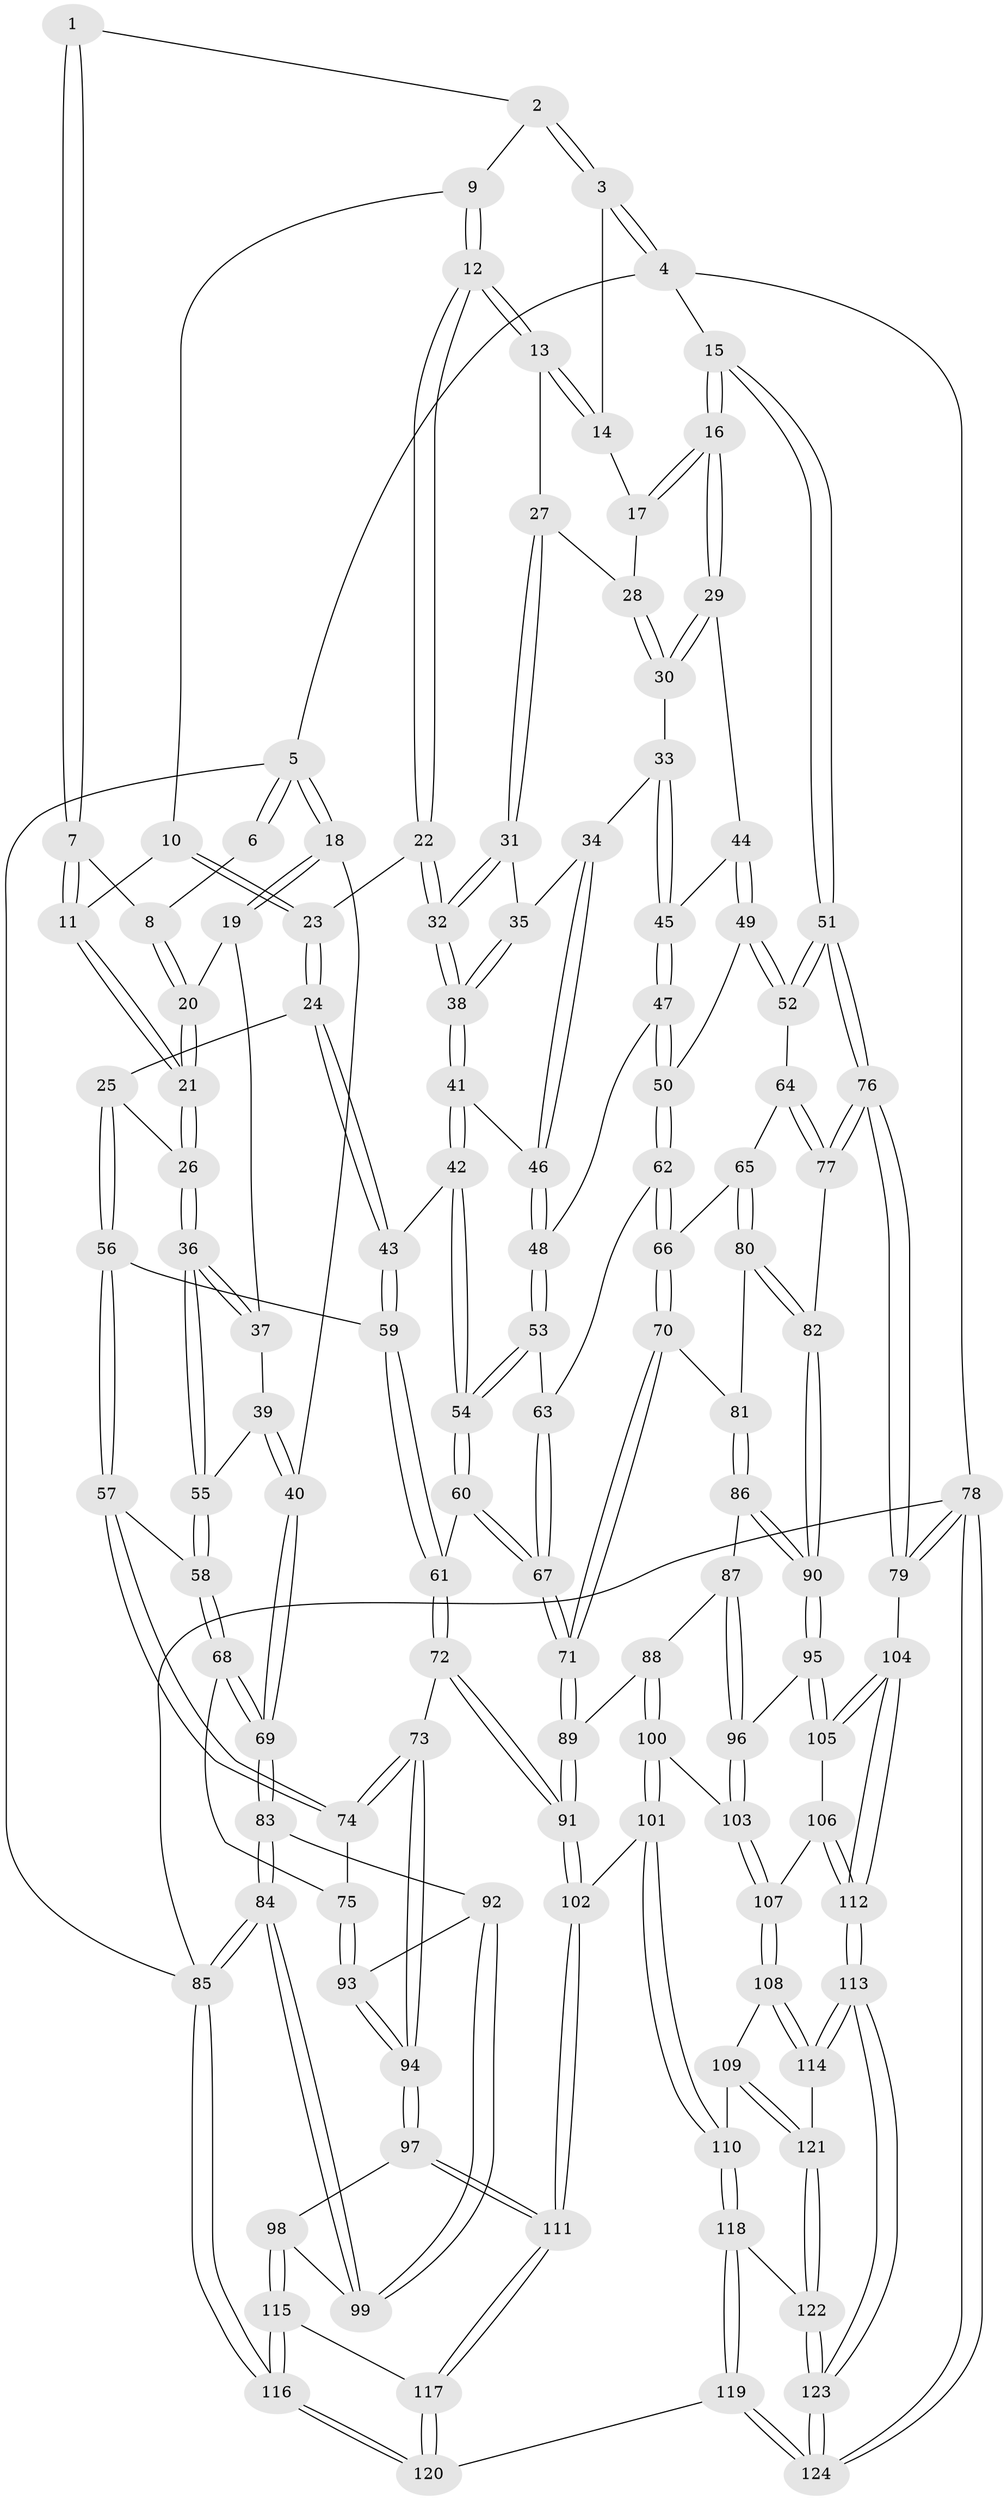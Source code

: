 // Generated by graph-tools (version 1.1) at 2025/27/03/09/25 03:27:16]
// undirected, 124 vertices, 307 edges
graph export_dot {
graph [start="1"]
  node [color=gray90,style=filled];
  1 [pos="+0.4122391698912676+0"];
  2 [pos="+0.5291872017845862+0"];
  3 [pos="+0.9583491711193537+0"];
  4 [pos="+1+0"];
  5 [pos="+0+0"];
  6 [pos="+0.20818218439141464+0"];
  7 [pos="+0.35128998154995883+0.005362028611128173"];
  8 [pos="+0.20288987073527234+0.06814367723653382"];
  9 [pos="+0.5334604131455977+0"];
  10 [pos="+0.4419744825483868+0.10605419401281027"];
  11 [pos="+0.35388001245463674+0.07776419679579222"];
  12 [pos="+0.5897555045379468+0.09540976133003178"];
  13 [pos="+0.6557092753273223+0.0985644286067333"];
  14 [pos="+0.799951015743749+0"];
  15 [pos="+1+0.08298046421573149"];
  16 [pos="+0.9447179287480603+0.18770635672440444"];
  17 [pos="+0.7822738242944136+0.11094308187110721"];
  18 [pos="+0+0"];
  19 [pos="+0.02758672473796195+0.08215824290731534"];
  20 [pos="+0.1934731741018207+0.09225883245177859"];
  21 [pos="+0.27960505661809537+0.2112280039577971"];
  22 [pos="+0.5714335111179634+0.13538087743701027"];
  23 [pos="+0.4862394971764997+0.15878167790939415"];
  24 [pos="+0.4223663713650881+0.23539473832473184"];
  25 [pos="+0.37864344791398186+0.24936392159728682"];
  26 [pos="+0.27978767244045727+0.21308902013981865"];
  27 [pos="+0.7287918525696864+0.14845964123837013"];
  28 [pos="+0.7746238623431588+0.12256815143486027"];
  29 [pos="+0.8827043912284486+0.22041074412831455"];
  30 [pos="+0.8124374611647592+0.19714858672273777"];
  31 [pos="+0.725805073047149+0.17321494541330135"];
  32 [pos="+0.5972196852657126+0.19424703948116662"];
  33 [pos="+0.7582186457634357+0.2150638718936553"];
  34 [pos="+0.7321570186391811+0.205492266645485"];
  35 [pos="+0.7274134884770825+0.18199995405373118"];
  36 [pos="+0.20290216103059583+0.28782841247530816"];
  37 [pos="+0.0760577199520897+0.16910047663916408"];
  38 [pos="+0.6035845173400299+0.22006054023140384"];
  39 [pos="+0.038701669689033616+0.27451810765175233"];
  40 [pos="+0+0.3049948671730026"];
  41 [pos="+0.6036905723665822+0.2205106800774575"];
  42 [pos="+0.5598710247936786+0.29246301453334794"];
  43 [pos="+0.5303343296236249+0.3026059641622101"];
  44 [pos="+0.8726627900869928+0.23499540756975934"];
  45 [pos="+0.7729029744289586+0.2519832692874292"];
  46 [pos="+0.6819839044185348+0.2617668449877754"];
  47 [pos="+0.763651244280275+0.3144568080653062"];
  48 [pos="+0.702181150052938+0.31410338302554036"];
  49 [pos="+0.8306963621969107+0.32509873218737695"];
  50 [pos="+0.8068835495290896+0.33408122878202706"];
  51 [pos="+1+0.3223983057694617"];
  52 [pos="+0.9418988554600544+0.3937461713940588"];
  53 [pos="+0.6786473836539423+0.3504460937766943"];
  54 [pos="+0.6431099617892944+0.3764642423007096"];
  55 [pos="+0.1898315010187759+0.3159304163849268"];
  56 [pos="+0.4056358508003401+0.38930815456842605"];
  57 [pos="+0.348482201714562+0.4327686845363131"];
  58 [pos="+0.18493308385221266+0.36810902841007326"];
  59 [pos="+0.49024733134055426+0.41505362497439"];
  60 [pos="+0.6081300376050826+0.4744847687233616"];
  61 [pos="+0.5337445546718604+0.47057740599485076"];
  62 [pos="+0.7906384195788225+0.41759116900124243"];
  63 [pos="+0.7515829505552262+0.4137996607839503"];
  64 [pos="+0.8804363838951219+0.4580259048262922"];
  65 [pos="+0.847220307177657+0.46568201058318576"];
  66 [pos="+0.8049274119642816+0.4456476041217258"];
  67 [pos="+0.6326854502281892+0.4974582049175264"];
  68 [pos="+0.16215862899639116+0.4028275585765516"];
  69 [pos="+0+0.37466786257692375"];
  70 [pos="+0.7433492192288442+0.501140199154432"];
  71 [pos="+0.6384069509766218+0.5054500421613245"];
  72 [pos="+0.40606285163844824+0.6309969184038011"];
  73 [pos="+0.38916197651890494+0.6301579751568593"];
  74 [pos="+0.34887099205072303+0.5447942551891147"];
  75 [pos="+0.15702729721153935+0.4797305219702822"];
  76 [pos="+1+0.5602851543708466"];
  77 [pos="+0.9647859536882994+0.5925576737094781"];
  78 [pos="+1+1"];
  79 [pos="+1+0.7514018729627877"];
  80 [pos="+0.8321879285083342+0.5383034580082565"];
  81 [pos="+0.7775451761349053+0.5434433636889661"];
  82 [pos="+0.8845713183863321+0.6350961007731608"];
  83 [pos="+0+0.49530913894555006"];
  84 [pos="+0+0.8415476233489134"];
  85 [pos="+0+1"];
  86 [pos="+0.7556614740194634+0.6032581055820602"];
  87 [pos="+0.7168851550632938+0.613445291013726"];
  88 [pos="+0.6607756610983703+0.6047821762345867"];
  89 [pos="+0.6525557081731777+0.5919341207247811"];
  90 [pos="+0.8764300380029635+0.6460257565381707"];
  91 [pos="+0.44446194680227624+0.6591529315057911"];
  92 [pos="+0.1186381814172948+0.5571668076881701"];
  93 [pos="+0.12450491211981728+0.551936987900717"];
  94 [pos="+0.3460805081935154+0.6588848556431754"];
  95 [pos="+0.8680605869243253+0.6832443971496277"];
  96 [pos="+0.7508914992076323+0.6756317005609465"];
  97 [pos="+0.3360041253741679+0.6733089464355253"];
  98 [pos="+0.13346591869668403+0.7505959564126802"];
  99 [pos="+0.09127431430887617+0.7251327356057239"];
  100 [pos="+0.6491023978837731+0.6780085770889742"];
  101 [pos="+0.5612280323283695+0.772145394762883"];
  102 [pos="+0.5075137892043234+0.7434846976389472"];
  103 [pos="+0.7259997900319918+0.7329167790355592"];
  104 [pos="+0.9660300241709888+0.7825833398796378"];
  105 [pos="+0.8680237273107855+0.7122370183580803"];
  106 [pos="+0.8543264450219116+0.7269233733075879"];
  107 [pos="+0.7513163151181179+0.7812458451527708"];
  108 [pos="+0.7345794119454574+0.8190301534439003"];
  109 [pos="+0.593490999134196+0.8090301809999666"];
  110 [pos="+0.5778396027268573+0.8042875263816285"];
  111 [pos="+0.32101623891606806+0.9506062612371875"];
  112 [pos="+0.8646804782392493+0.9692618903852789"];
  113 [pos="+0.853726647548572+1"];
  114 [pos="+0.7367916285518143+0.8244045664193804"];
  115 [pos="+0.13605931241428496+0.7561658674772873"];
  116 [pos="+0+1"];
  117 [pos="+0.3183498602211395+0.9587779689920739"];
  118 [pos="+0.5254740607789925+0.9482669178919867"];
  119 [pos="+0.3460838411781791+1"];
  120 [pos="+0.334981133226103+1"];
  121 [pos="+0.6593946722858297+0.914994118809978"];
  122 [pos="+0.660187814321409+0.9425514183778289"];
  123 [pos="+0.8674172089933325+1"];
  124 [pos="+0.9173458205453738+1"];
  1 -- 2;
  1 -- 7;
  1 -- 7;
  2 -- 3;
  2 -- 3;
  2 -- 9;
  3 -- 4;
  3 -- 4;
  3 -- 14;
  4 -- 5;
  4 -- 15;
  4 -- 78;
  5 -- 6;
  5 -- 6;
  5 -- 18;
  5 -- 18;
  5 -- 85;
  6 -- 8;
  7 -- 8;
  7 -- 11;
  7 -- 11;
  8 -- 20;
  8 -- 20;
  9 -- 10;
  9 -- 12;
  9 -- 12;
  10 -- 11;
  10 -- 23;
  10 -- 23;
  11 -- 21;
  11 -- 21;
  12 -- 13;
  12 -- 13;
  12 -- 22;
  12 -- 22;
  13 -- 14;
  13 -- 14;
  13 -- 27;
  14 -- 17;
  15 -- 16;
  15 -- 16;
  15 -- 51;
  15 -- 51;
  16 -- 17;
  16 -- 17;
  16 -- 29;
  16 -- 29;
  17 -- 28;
  18 -- 19;
  18 -- 19;
  18 -- 40;
  19 -- 20;
  19 -- 37;
  20 -- 21;
  20 -- 21;
  21 -- 26;
  21 -- 26;
  22 -- 23;
  22 -- 32;
  22 -- 32;
  23 -- 24;
  23 -- 24;
  24 -- 25;
  24 -- 43;
  24 -- 43;
  25 -- 26;
  25 -- 56;
  25 -- 56;
  26 -- 36;
  26 -- 36;
  27 -- 28;
  27 -- 31;
  27 -- 31;
  28 -- 30;
  28 -- 30;
  29 -- 30;
  29 -- 30;
  29 -- 44;
  30 -- 33;
  31 -- 32;
  31 -- 32;
  31 -- 35;
  32 -- 38;
  32 -- 38;
  33 -- 34;
  33 -- 45;
  33 -- 45;
  34 -- 35;
  34 -- 46;
  34 -- 46;
  35 -- 38;
  35 -- 38;
  36 -- 37;
  36 -- 37;
  36 -- 55;
  36 -- 55;
  37 -- 39;
  38 -- 41;
  38 -- 41;
  39 -- 40;
  39 -- 40;
  39 -- 55;
  40 -- 69;
  40 -- 69;
  41 -- 42;
  41 -- 42;
  41 -- 46;
  42 -- 43;
  42 -- 54;
  42 -- 54;
  43 -- 59;
  43 -- 59;
  44 -- 45;
  44 -- 49;
  44 -- 49;
  45 -- 47;
  45 -- 47;
  46 -- 48;
  46 -- 48;
  47 -- 48;
  47 -- 50;
  47 -- 50;
  48 -- 53;
  48 -- 53;
  49 -- 50;
  49 -- 52;
  49 -- 52;
  50 -- 62;
  50 -- 62;
  51 -- 52;
  51 -- 52;
  51 -- 76;
  51 -- 76;
  52 -- 64;
  53 -- 54;
  53 -- 54;
  53 -- 63;
  54 -- 60;
  54 -- 60;
  55 -- 58;
  55 -- 58;
  56 -- 57;
  56 -- 57;
  56 -- 59;
  57 -- 58;
  57 -- 74;
  57 -- 74;
  58 -- 68;
  58 -- 68;
  59 -- 61;
  59 -- 61;
  60 -- 61;
  60 -- 67;
  60 -- 67;
  61 -- 72;
  61 -- 72;
  62 -- 63;
  62 -- 66;
  62 -- 66;
  63 -- 67;
  63 -- 67;
  64 -- 65;
  64 -- 77;
  64 -- 77;
  65 -- 66;
  65 -- 80;
  65 -- 80;
  66 -- 70;
  66 -- 70;
  67 -- 71;
  67 -- 71;
  68 -- 69;
  68 -- 69;
  68 -- 75;
  69 -- 83;
  69 -- 83;
  70 -- 71;
  70 -- 71;
  70 -- 81;
  71 -- 89;
  71 -- 89;
  72 -- 73;
  72 -- 91;
  72 -- 91;
  73 -- 74;
  73 -- 74;
  73 -- 94;
  73 -- 94;
  74 -- 75;
  75 -- 93;
  75 -- 93;
  76 -- 77;
  76 -- 77;
  76 -- 79;
  76 -- 79;
  77 -- 82;
  78 -- 79;
  78 -- 79;
  78 -- 124;
  78 -- 124;
  78 -- 85;
  79 -- 104;
  80 -- 81;
  80 -- 82;
  80 -- 82;
  81 -- 86;
  81 -- 86;
  82 -- 90;
  82 -- 90;
  83 -- 84;
  83 -- 84;
  83 -- 92;
  84 -- 85;
  84 -- 85;
  84 -- 99;
  84 -- 99;
  85 -- 116;
  85 -- 116;
  86 -- 87;
  86 -- 90;
  86 -- 90;
  87 -- 88;
  87 -- 96;
  87 -- 96;
  88 -- 89;
  88 -- 100;
  88 -- 100;
  89 -- 91;
  89 -- 91;
  90 -- 95;
  90 -- 95;
  91 -- 102;
  91 -- 102;
  92 -- 93;
  92 -- 99;
  92 -- 99;
  93 -- 94;
  93 -- 94;
  94 -- 97;
  94 -- 97;
  95 -- 96;
  95 -- 105;
  95 -- 105;
  96 -- 103;
  96 -- 103;
  97 -- 98;
  97 -- 111;
  97 -- 111;
  98 -- 99;
  98 -- 115;
  98 -- 115;
  100 -- 101;
  100 -- 101;
  100 -- 103;
  101 -- 102;
  101 -- 110;
  101 -- 110;
  102 -- 111;
  102 -- 111;
  103 -- 107;
  103 -- 107;
  104 -- 105;
  104 -- 105;
  104 -- 112;
  104 -- 112;
  105 -- 106;
  106 -- 107;
  106 -- 112;
  106 -- 112;
  107 -- 108;
  107 -- 108;
  108 -- 109;
  108 -- 114;
  108 -- 114;
  109 -- 110;
  109 -- 121;
  109 -- 121;
  110 -- 118;
  110 -- 118;
  111 -- 117;
  111 -- 117;
  112 -- 113;
  112 -- 113;
  113 -- 114;
  113 -- 114;
  113 -- 123;
  113 -- 123;
  114 -- 121;
  115 -- 116;
  115 -- 116;
  115 -- 117;
  116 -- 120;
  116 -- 120;
  117 -- 120;
  117 -- 120;
  118 -- 119;
  118 -- 119;
  118 -- 122;
  119 -- 120;
  119 -- 124;
  119 -- 124;
  121 -- 122;
  121 -- 122;
  122 -- 123;
  122 -- 123;
  123 -- 124;
  123 -- 124;
}
